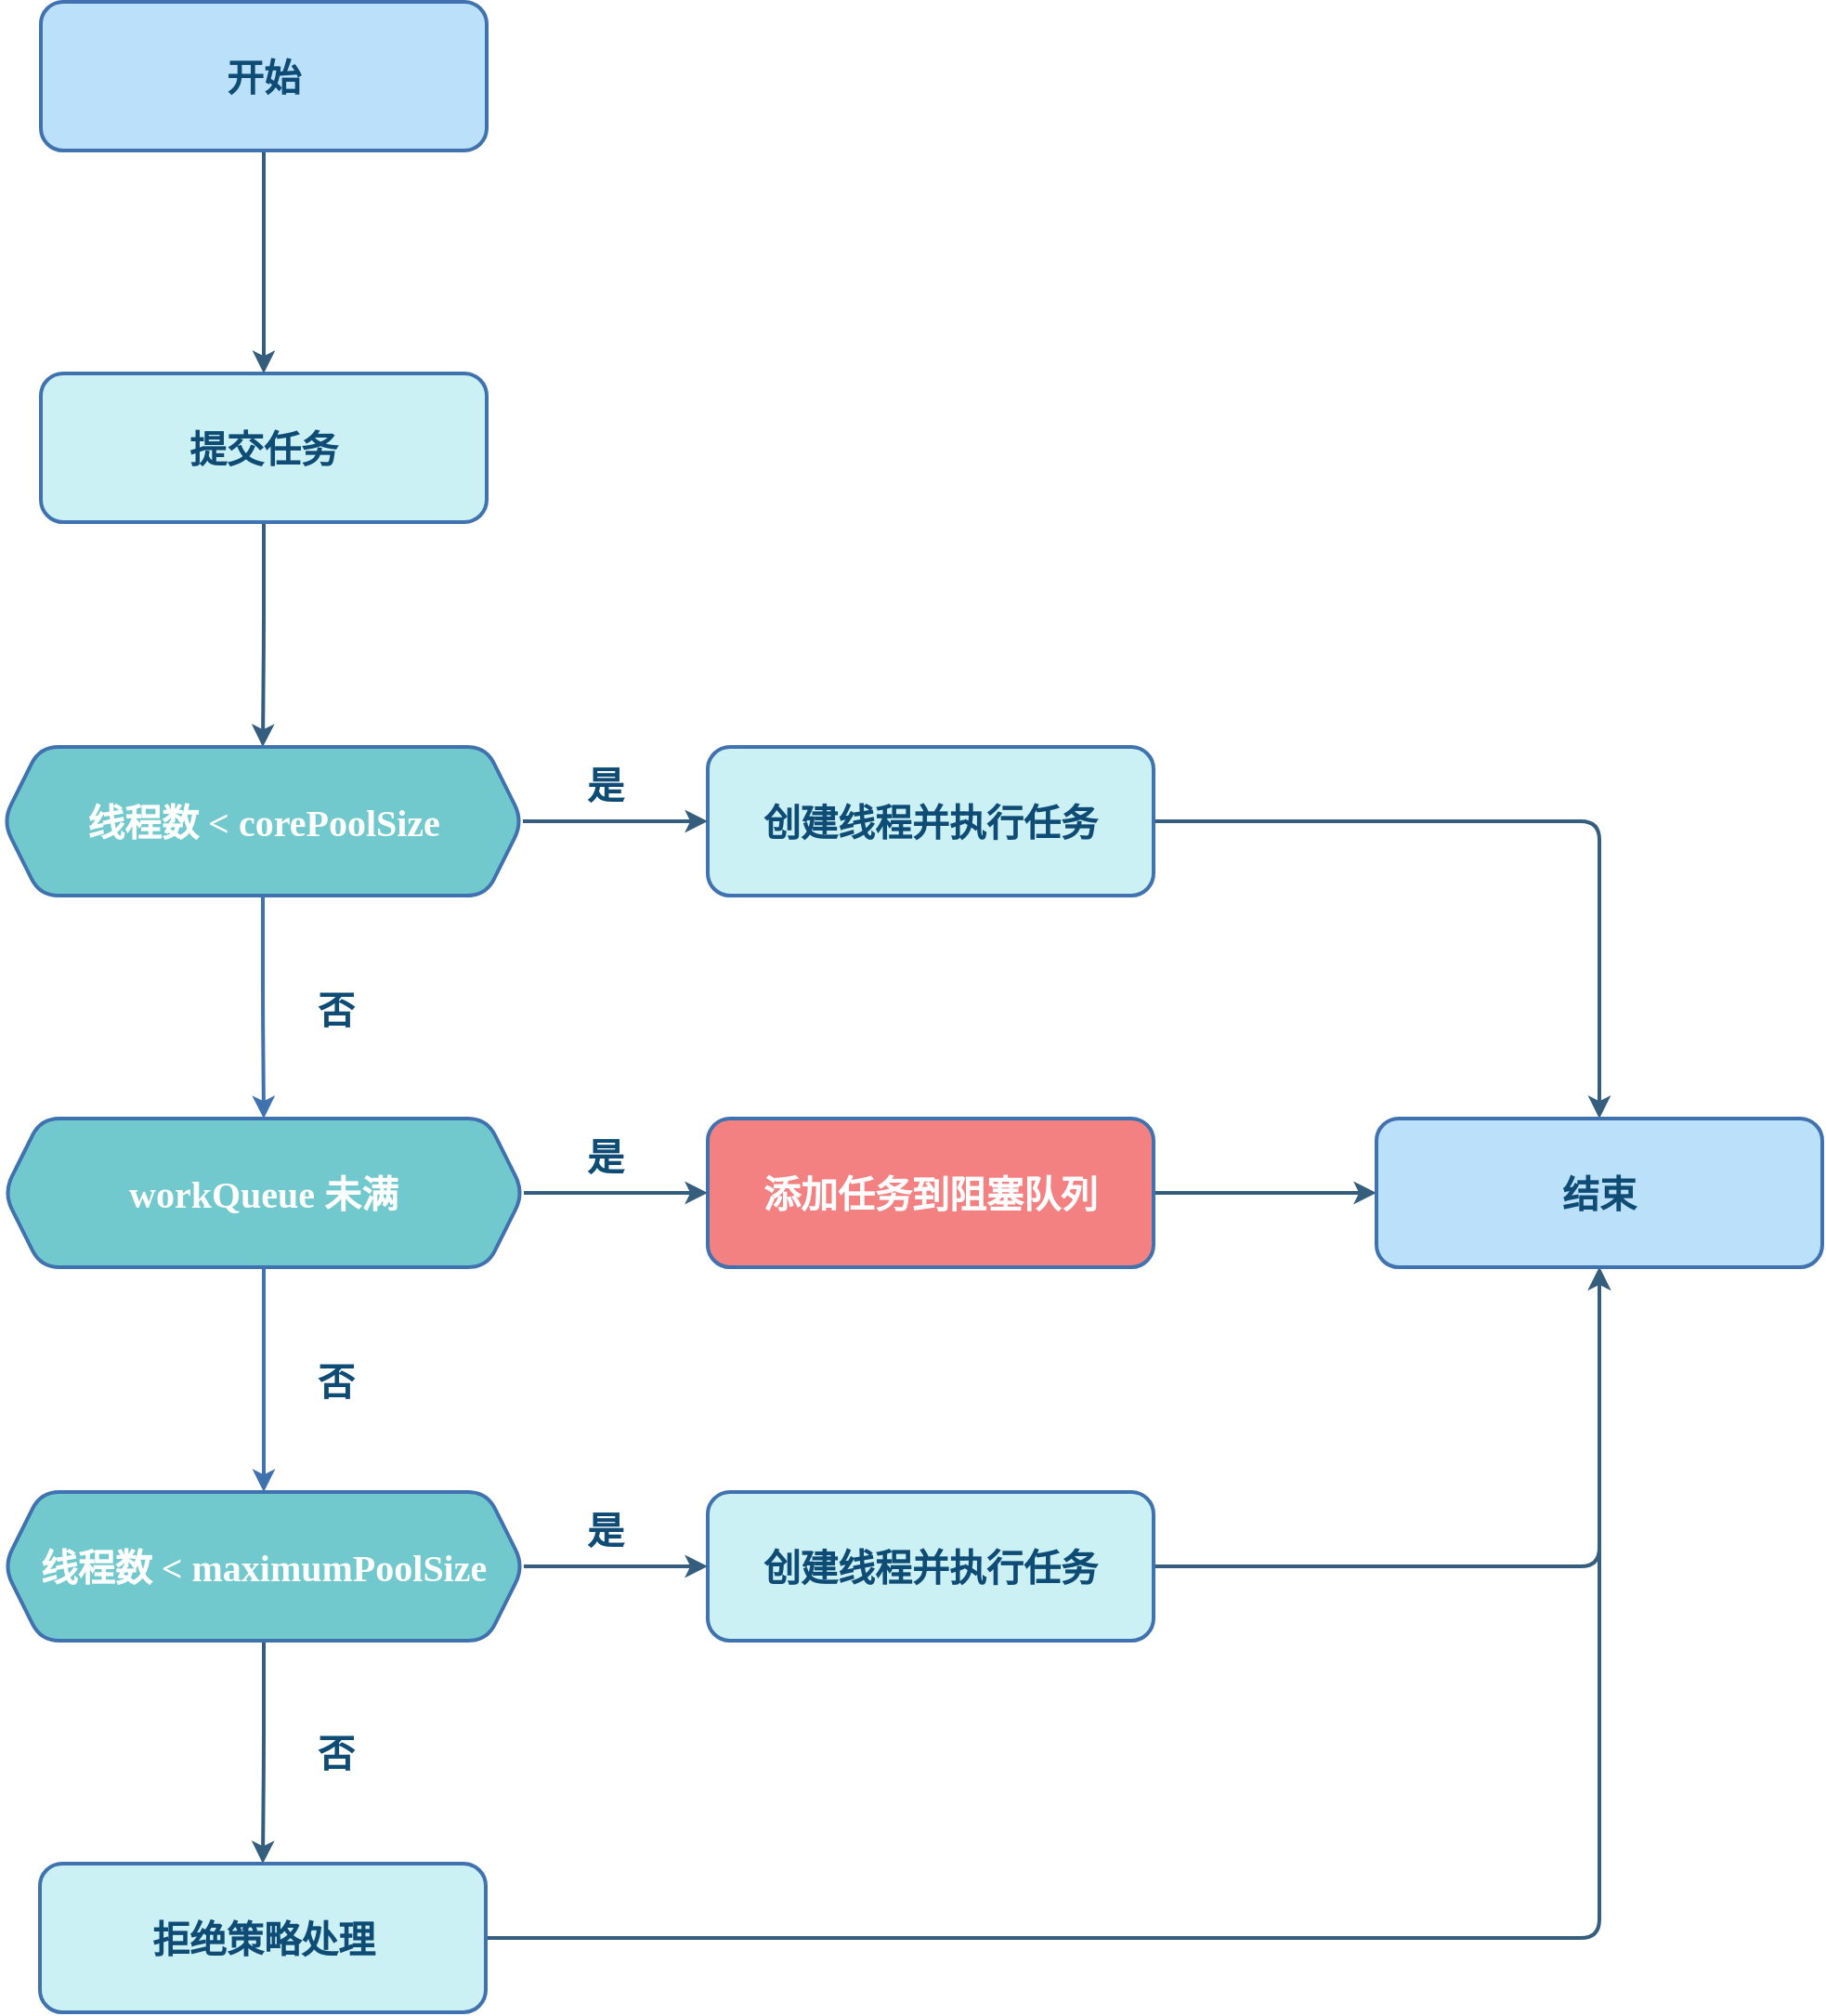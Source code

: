 <mxfile compressed="true" version="22.0.3" type="device" pages="2"><diagram id="NObsYhpSawdT_h31xM0V" name="线程池流程控制"><mxGraphModel dx="2049" dy="1220" grid="1" gridSize="10" guides="1" tooltips="1" connect="1" arrows="1" fold="1" page="1" pageScale="1" pageWidth="1169" pageHeight="1654" math="0" shadow="0"><root><mxCell id="0"/><mxCell id="1" parent="0"/><mxCell id="sztXJnruO4e97qHpHMPJ-2" style="edgeStyle=orthogonalEdgeStyle;shape=connector;rounded=1;orthogonalLoop=1;jettySize=auto;html=1;entryX=0.5;entryY=0;entryDx=0;entryDy=0;shadow=0;labelBackgroundColor=default;strokeColor=#355E7E;strokeWidth=2;align=center;verticalAlign=middle;fontFamily=Comic Sans MS;fontSize=20;fontColor=#0F4C75;endArrow=classic;fontStyle=1" parent="1" source="10BSjDhHF_9ePvFEVl0W-1" target="10BSjDhHF_9ePvFEVl0W-20" edge="1"><mxGeometry relative="1" as="geometry"/></mxCell><mxCell id="10BSjDhHF_9ePvFEVl0W-1" value="创建线程并执行任务" style="rounded=1;whiteSpace=wrap;html=1;fillColor=#CBF1F5;strokeColor=#3F72AF;shadow=0;fontFamily=Comic Sans MS;fontStyle=1;fontSize=20;fontColor=#0F4C75;strokeWidth=2;" parent="1" vertex="1"><mxGeometry x="600" y="599" width="240" height="80" as="geometry"/></mxCell><mxCell id="sztXJnruO4e97qHpHMPJ-1" value="" style="edgeStyle=orthogonalEdgeStyle;shape=connector;rounded=1;orthogonalLoop=1;jettySize=auto;html=1;shadow=0;labelBackgroundColor=default;strokeColor=#355E7E;strokeWidth=2;align=center;verticalAlign=middle;fontFamily=Comic Sans MS;fontSize=20;fontColor=#0F4C75;endArrow=classic;fontStyle=1" parent="1" source="10BSjDhHF_9ePvFEVl0W-2" target="10BSjDhHF_9ePvFEVl0W-20" edge="1"><mxGeometry relative="1" as="geometry"/></mxCell><mxCell id="10BSjDhHF_9ePvFEVl0W-2" value="添加任务到阻塞队列" style="rounded=1;whiteSpace=wrap;html=1;fillColor=#F38181;strokeColor=#3F72AF;shadow=0;fontFamily=Comic Sans MS;fontStyle=1;fontSize=20;fontColor=#FFFFFF;strokeWidth=2;" parent="1" vertex="1"><mxGeometry x="600" y="799" width="240" height="80" as="geometry"/></mxCell><mxCell id="sztXJnruO4e97qHpHMPJ-3" style="edgeStyle=orthogonalEdgeStyle;shape=connector;rounded=1;orthogonalLoop=1;jettySize=auto;html=1;entryX=0.5;entryY=1;entryDx=0;entryDy=0;shadow=0;labelBackgroundColor=default;strokeColor=#355E7E;strokeWidth=2;align=center;verticalAlign=middle;fontFamily=Comic Sans MS;fontSize=20;fontColor=#0F4C75;endArrow=classic;fontStyle=1" parent="1" source="10BSjDhHF_9ePvFEVl0W-3" target="10BSjDhHF_9ePvFEVl0W-20" edge="1"><mxGeometry relative="1" as="geometry"/></mxCell><mxCell id="10BSjDhHF_9ePvFEVl0W-3" value="创建线程并执行任务" style="rounded=1;whiteSpace=wrap;html=1;fillColor=#CBF1F5;strokeColor=#3F72AF;shadow=0;fontFamily=Comic Sans MS;fontStyle=1;fontSize=20;fontColor=#0F4C75;strokeWidth=2;" parent="1" vertex="1"><mxGeometry x="600" y="1000" width="240" height="80" as="geometry"/></mxCell><mxCell id="10BSjDhHF_9ePvFEVl0W-8" value="" style="edgeStyle=orthogonalEdgeStyle;shape=connector;rounded=1;orthogonalLoop=1;jettySize=auto;html=1;shadow=0;labelBackgroundColor=default;strokeColor=#3F72AF;strokeWidth=2;align=center;verticalAlign=middle;fontFamily=Comic Sans MS;fontSize=20;fontColor=#0F4C75;endArrow=classic;entryX=0.5;entryY=0;entryDx=0;entryDy=0;exitX=0.5;exitY=1;exitDx=0;exitDy=0;fontStyle=1" parent="1" source="XlKShMAepj0ZHS1vkXrc-2" target="XlKShMAepj0ZHS1vkXrc-3" edge="1"><mxGeometry relative="1" as="geometry"><mxPoint x="361" y="698.0" as="sourcePoint"/><mxPoint x="361" y="778.0" as="targetPoint"/></mxGeometry></mxCell><mxCell id="10BSjDhHF_9ePvFEVl0W-19" style="edgeStyle=orthogonalEdgeStyle;shape=connector;rounded=1;orthogonalLoop=1;jettySize=auto;html=1;entryX=0;entryY=0.5;entryDx=0;entryDy=0;shadow=0;labelBackgroundColor=default;strokeColor=#355E7E;strokeWidth=2;align=center;verticalAlign=middle;fontFamily=Comic Sans MS;fontSize=20;fontColor=#0F4C75;endArrow=classic;fontStyle=1;exitX=1;exitY=0.5;exitDx=0;exitDy=0;" parent="1" source="XlKShMAepj0ZHS1vkXrc-2" target="10BSjDhHF_9ePvFEVl0W-1" edge="1"><mxGeometry relative="1" as="geometry"><mxPoint x="536" y="638.0" as="sourcePoint"/></mxGeometry></mxCell><mxCell id="10BSjDhHF_9ePvFEVl0W-9" value="" style="edgeStyle=orthogonalEdgeStyle;shape=connector;rounded=1;orthogonalLoop=1;jettySize=auto;html=1;shadow=0;labelBackgroundColor=default;strokeColor=#3F72AF;strokeWidth=2;align=center;verticalAlign=middle;fontFamily=Comic Sans MS;fontSize=20;fontColor=#0F4C75;endArrow=classic;exitX=0.5;exitY=1;exitDx=0;exitDy=0;entryX=0.5;entryY=0;entryDx=0;entryDy=0;fontStyle=1" parent="1" source="XlKShMAepj0ZHS1vkXrc-3" target="XlKShMAepj0ZHS1vkXrc-4" edge="1"><mxGeometry relative="1" as="geometry"><mxPoint x="361" y="898" as="sourcePoint"/><mxPoint x="361" y="978" as="targetPoint"/></mxGeometry></mxCell><mxCell id="10BSjDhHF_9ePvFEVl0W-18" style="edgeStyle=orthogonalEdgeStyle;shape=connector;rounded=1;orthogonalLoop=1;jettySize=auto;html=1;entryX=0;entryY=0.5;entryDx=0;entryDy=0;shadow=0;labelBackgroundColor=default;strokeColor=#355E7E;strokeWidth=2;align=center;verticalAlign=middle;fontFamily=Comic Sans MS;fontSize=20;fontColor=#0F4C75;endArrow=classic;fontStyle=1;exitX=1;exitY=0.5;exitDx=0;exitDy=0;" parent="1" source="XlKShMAepj0ZHS1vkXrc-3" target="10BSjDhHF_9ePvFEVl0W-2" edge="1"><mxGeometry relative="1" as="geometry"><mxPoint x="536" y="838.0" as="sourcePoint"/></mxGeometry></mxCell><mxCell id="10BSjDhHF_9ePvFEVl0W-15" style="edgeStyle=orthogonalEdgeStyle;shape=connector;rounded=1;orthogonalLoop=1;jettySize=auto;html=1;entryX=0.5;entryY=0;entryDx=0;entryDy=0;shadow=0;labelBackgroundColor=default;strokeColor=#355E7E;strokeWidth=2;align=center;verticalAlign=middle;fontFamily=Comic Sans MS;fontSize=20;fontColor=#0F4C75;endArrow=classic;exitX=0.5;exitY=1;exitDx=0;exitDy=0;fontStyle=1" parent="1" source="XlKShMAepj0ZHS1vkXrc-4" target="10BSjDhHF_9ePvFEVl0W-12" edge="1"><mxGeometry relative="1" as="geometry"><mxPoint x="361" y="1098" as="sourcePoint"/></mxGeometry></mxCell><mxCell id="10BSjDhHF_9ePvFEVl0W-17" style="edgeStyle=orthogonalEdgeStyle;shape=connector;rounded=1;orthogonalLoop=1;jettySize=auto;html=1;entryX=0;entryY=0.5;entryDx=0;entryDy=0;shadow=0;labelBackgroundColor=default;strokeColor=#355E7E;strokeWidth=2;align=center;verticalAlign=middle;fontFamily=Comic Sans MS;fontSize=20;fontColor=#0F4C75;endArrow=classic;fontStyle=1;exitX=1;exitY=0.5;exitDx=0;exitDy=0;" parent="1" source="XlKShMAepj0ZHS1vkXrc-4" target="10BSjDhHF_9ePvFEVl0W-3" edge="1"><mxGeometry relative="1" as="geometry"><mxPoint x="536" y="1038" as="sourcePoint"/></mxGeometry></mxCell><mxCell id="10BSjDhHF_9ePvFEVl0W-14" style="edgeStyle=orthogonalEdgeStyle;shape=connector;rounded=1;orthogonalLoop=1;jettySize=auto;html=1;shadow=0;labelBackgroundColor=default;strokeColor=#355E7E;strokeWidth=2;align=center;verticalAlign=middle;fontFamily=Comic Sans MS;fontSize=20;fontColor=#0F4C75;endArrow=classic;entryX=0.5;entryY=0;entryDx=0;entryDy=0;fontStyle=1" parent="1" source="10BSjDhHF_9ePvFEVl0W-10" target="XlKShMAepj0ZHS1vkXrc-2" edge="1"><mxGeometry relative="1" as="geometry"><mxPoint x="361" y="578" as="targetPoint"/></mxGeometry></mxCell><mxCell id="10BSjDhHF_9ePvFEVl0W-10" value="提交任务" style="rounded=1;whiteSpace=wrap;html=1;fillColor=#CBF1F5;strokeColor=#3F72AF;shadow=0;fontFamily=Comic Sans MS;fontStyle=1;fontSize=20;fontColor=#0F4C75;strokeWidth=2;" parent="1" vertex="1"><mxGeometry x="241" y="398" width="240" height="80" as="geometry"/></mxCell><mxCell id="10BSjDhHF_9ePvFEVl0W-13" style="edgeStyle=orthogonalEdgeStyle;shape=connector;rounded=1;orthogonalLoop=1;jettySize=auto;html=1;shadow=0;labelBackgroundColor=default;strokeColor=#355E7E;strokeWidth=2;align=center;verticalAlign=middle;fontFamily=Comic Sans MS;fontSize=20;fontColor=#0F4C75;endArrow=classic;fontStyle=1" parent="1" source="10BSjDhHF_9ePvFEVl0W-11" target="10BSjDhHF_9ePvFEVl0W-10" edge="1"><mxGeometry relative="1" as="geometry"/></mxCell><mxCell id="10BSjDhHF_9ePvFEVl0W-11" value="开始" style="rounded=1;whiteSpace=wrap;html=1;fillColor=#BBE1FA;strokeColor=#3F72AF;shadow=0;fontFamily=Comic Sans MS;fontStyle=1;fontSize=20;fontColor=#0F4C75;strokeWidth=2;" parent="1" vertex="1"><mxGeometry x="241" y="198" width="240" height="80" as="geometry"/></mxCell><mxCell id="sztXJnruO4e97qHpHMPJ-4" style="edgeStyle=orthogonalEdgeStyle;shape=connector;rounded=1;orthogonalLoop=1;jettySize=auto;html=1;entryX=0.5;entryY=1;entryDx=0;entryDy=0;shadow=0;labelBackgroundColor=default;strokeColor=#355E7E;strokeWidth=2;align=center;verticalAlign=middle;fontFamily=Comic Sans MS;fontSize=20;fontColor=#0F4C75;endArrow=classic;fontStyle=1" parent="1" source="10BSjDhHF_9ePvFEVl0W-12" target="10BSjDhHF_9ePvFEVl0W-20" edge="1"><mxGeometry relative="1" as="geometry"/></mxCell><mxCell id="10BSjDhHF_9ePvFEVl0W-12" value="拒绝策略处理" style="rounded=1;whiteSpace=wrap;html=1;fillColor=#CBF1F5;strokeColor=#3F72AF;shadow=0;fontFamily=Comic Sans MS;fontStyle=1;fontSize=20;fontColor=#0F4C75;strokeWidth=2;" parent="1" vertex="1"><mxGeometry x="240.5" y="1200" width="240" height="80" as="geometry"/></mxCell><mxCell id="10BSjDhHF_9ePvFEVl0W-20" value="结束" style="rounded=1;whiteSpace=wrap;html=1;fillColor=#BBE1FA;strokeColor=#3F72AF;shadow=0;fontFamily=Comic Sans MS;fontStyle=1;fontSize=20;fontColor=#0F4C75;strokeWidth=2;" parent="1" vertex="1"><mxGeometry x="960" y="799" width="240" height="80" as="geometry"/></mxCell><mxCell id="XlKShMAepj0ZHS1vkXrc-2" value="线程数 &amp;lt; corePoolSize" style="shape=hexagon;perimeter=hexagonPerimeter2;whiteSpace=wrap;html=1;fixedSize=1;rounded=1;shadow=0;strokeColor=#3F72AF;strokeWidth=2;align=center;verticalAlign=middle;fontFamily=Comic Sans MS;fontSize=20;fontColor=#FFFFFF;fillColor=#71C9CE;fontStyle=1" parent="1" vertex="1"><mxGeometry x="220.5" y="599" width="280" height="80" as="geometry"/></mxCell><mxCell id="XlKShMAepj0ZHS1vkXrc-3" value="workQueue 未满" style="shape=hexagon;perimeter=hexagonPerimeter2;whiteSpace=wrap;html=1;fixedSize=1;rounded=1;shadow=0;strokeColor=#3F72AF;strokeWidth=2;align=center;verticalAlign=middle;fontFamily=Comic Sans MS;fontSize=20;fontColor=#FFFFFF;fillColor=#71C9CE;fontStyle=1" parent="1" vertex="1"><mxGeometry x="221" y="799" width="280" height="80" as="geometry"/></mxCell><mxCell id="XlKShMAepj0ZHS1vkXrc-4" value="线程数 &amp;lt; maximumPoolSize" style="shape=hexagon;perimeter=hexagonPerimeter2;whiteSpace=wrap;html=1;fixedSize=1;rounded=1;shadow=0;strokeColor=#3F72AF;strokeWidth=2;align=center;verticalAlign=middle;fontFamily=Comic Sans MS;fontSize=20;fontColor=#FFFFFF;fillColor=#71C9CE;fontStyle=1" parent="1" vertex="1"><mxGeometry x="221" y="1000" width="280" height="80" as="geometry"/></mxCell><mxCell id="_4KyxDr7YwrVxtcodyNZ-1" value="是" style="rounded=1;whiteSpace=wrap;html=1;fillColor=none;strokeColor=none;shadow=0;fontFamily=Comic Sans MS;fontStyle=1;fontSize=20;fontColor=#0F4C75;strokeWidth=2;" vertex="1" parent="1"><mxGeometry x="505" y="599" width="80" height="40" as="geometry"/></mxCell><mxCell id="_4KyxDr7YwrVxtcodyNZ-3" value="是" style="rounded=1;whiteSpace=wrap;html=1;fillColor=none;strokeColor=none;shadow=0;fontFamily=Comic Sans MS;fontStyle=1;fontSize=20;fontColor=#0F4C75;strokeWidth=2;" vertex="1" parent="1"><mxGeometry x="505" y="799" width="80" height="40" as="geometry"/></mxCell><mxCell id="_4KyxDr7YwrVxtcodyNZ-4" value="是" style="rounded=1;whiteSpace=wrap;html=1;fillColor=none;strokeColor=none;shadow=0;fontFamily=Comic Sans MS;fontStyle=1;fontSize=20;fontColor=#0F4C75;strokeWidth=2;" vertex="1" parent="1"><mxGeometry x="505" y="1000" width="80" height="40" as="geometry"/></mxCell><mxCell id="_4KyxDr7YwrVxtcodyNZ-5" value="否" style="rounded=1;whiteSpace=wrap;html=1;fillColor=none;strokeColor=none;shadow=0;fontFamily=Comic Sans MS;fontStyle=1;fontSize=20;fontColor=#0F4C75;strokeWidth=2;" vertex="1" parent="1"><mxGeometry x="360" y="720" width="80" height="40" as="geometry"/></mxCell><mxCell id="_4KyxDr7YwrVxtcodyNZ-6" value="否" style="rounded=1;whiteSpace=wrap;html=1;fillColor=none;strokeColor=none;shadow=0;fontFamily=Comic Sans MS;fontStyle=1;fontSize=20;fontColor=#0F4C75;strokeWidth=2;" vertex="1" parent="1"><mxGeometry x="360" y="920" width="80" height="40" as="geometry"/></mxCell><mxCell id="_4KyxDr7YwrVxtcodyNZ-7" value="否" style="rounded=1;whiteSpace=wrap;html=1;fillColor=none;strokeColor=none;shadow=0;fontFamily=Comic Sans MS;fontStyle=1;fontSize=20;fontColor=#0F4C75;strokeWidth=2;" vertex="1" parent="1"><mxGeometry x="360" y="1120" width="80" height="40" as="geometry"/></mxCell></root></mxGraphModel></diagram><diagram name="线程池状态" id="A8a_ekGSQpXvn9HcGt-r"><mxGraphModel dx="2026" dy="-457" grid="1" gridSize="10" guides="1" tooltips="1" connect="1" arrows="1" fold="1" page="1" pageScale="1" pageWidth="2336" pageHeight="1654" math="0" shadow="0"><root><mxCell id="MvNhsq1XyQ3ZakgDOgjF-0"/><mxCell id="MvNhsq1XyQ3ZakgDOgjF-1" parent="MvNhsq1XyQ3ZakgDOgjF-0"/><mxCell id="3_Z3sg9u9fb3VnQunkA9-4" style="edgeStyle=orthogonalEdgeStyle;shape=connector;rounded=1;orthogonalLoop=1;jettySize=auto;html=1;entryX=0;entryY=0.5;entryDx=0;entryDy=0;shadow=0;labelBackgroundColor=default;strokeColor=#355E7E;strokeWidth=2;align=center;verticalAlign=middle;fontFamily=Comic Sans MS;fontSize=18;fontColor=#0F4C75;endArrow=classic;exitX=0.5;exitY=0;exitDx=0;exitDy=0;fontStyle=1" parent="MvNhsq1XyQ3ZakgDOgjF-1" source="MvNhsq1XyQ3ZakgDOgjF-18" target="3_Z3sg9u9fb3VnQunkA9-0" edge="1"><mxGeometry relative="1" as="geometry"/></mxCell><mxCell id="3_Z3sg9u9fb3VnQunkA9-5" style="edgeStyle=orthogonalEdgeStyle;shape=connector;rounded=1;orthogonalLoop=1;jettySize=auto;html=1;entryX=0;entryY=0.5;entryDx=0;entryDy=0;shadow=0;labelBackgroundColor=default;strokeColor=#355E7E;strokeWidth=2;align=center;verticalAlign=middle;fontFamily=Comic Sans MS;fontSize=11;fontColor=#0F4C75;endArrow=classic;exitX=0.5;exitY=1;exitDx=0;exitDy=0;fontStyle=1" parent="MvNhsq1XyQ3ZakgDOgjF-1" source="MvNhsq1XyQ3ZakgDOgjF-18" target="3_Z3sg9u9fb3VnQunkA9-1" edge="1"><mxGeometry relative="1" as="geometry"/></mxCell><mxCell id="MvNhsq1XyQ3ZakgDOgjF-18" value="RUNNING" style="rounded=1;whiteSpace=wrap;html=1;fillColor=#71C9CE;strokeColor=#3F72AF;shadow=0;fontFamily=Comic Sans MS;fontStyle=1;fontSize=20;fontColor=#FFFFFF;strokeWidth=2;" parent="MvNhsq1XyQ3ZakgDOgjF-1" vertex="1"><mxGeometry x="680" y="2441" width="160" height="80" as="geometry"/></mxCell><mxCell id="MvNhsq1XyQ3ZakgDOgjF-22" value="shutdown" style="text;whiteSpace=wrap;align=center;verticalAlign=middle;fontSize=18;fontColor=#0F4C75;shadow=0;fontFamily=Comic Sans MS;fontStyle=1" parent="MvNhsq1XyQ3ZakgDOgjF-1" vertex="1"><mxGeometry x="800" y="2301" width="150" height="40" as="geometry"/></mxCell><mxCell id="3_Z3sg9u9fb3VnQunkA9-7" style="edgeStyle=orthogonalEdgeStyle;shape=connector;rounded=1;orthogonalLoop=1;jettySize=auto;html=1;shadow=0;labelBackgroundColor=default;strokeColor=#355E7E;strokeWidth=2;align=center;verticalAlign=middle;fontFamily=Comic Sans MS;fontSize=11;fontColor=#0F4C75;endArrow=classic;fontStyle=1" parent="MvNhsq1XyQ3ZakgDOgjF-1" source="3_Z3sg9u9fb3VnQunkA9-0" target="3_Z3sg9u9fb3VnQunkA9-1" edge="1"><mxGeometry relative="1" as="geometry"/></mxCell><mxCell id="3_Z3sg9u9fb3VnQunkA9-9" style="edgeStyle=orthogonalEdgeStyle;shape=connector;rounded=1;orthogonalLoop=1;jettySize=auto;html=1;entryX=0.5;entryY=0;entryDx=0;entryDy=0;shadow=0;labelBackgroundColor=default;strokeColor=#355E7E;strokeWidth=2;align=center;verticalAlign=middle;fontFamily=Comic Sans MS;fontSize=11;fontColor=#0F4C75;endArrow=classic;fontStyle=1" parent="MvNhsq1XyQ3ZakgDOgjF-1" source="3_Z3sg9u9fb3VnQunkA9-0" target="3_Z3sg9u9fb3VnQunkA9-2" edge="1"><mxGeometry relative="1" as="geometry"/></mxCell><mxCell id="3_Z3sg9u9fb3VnQunkA9-0" value="SHUTDOWN" style="rounded=1;whiteSpace=wrap;html=1;fillColor=#A6E3E9;strokeColor=#3F72AF;shadow=0;fontFamily=Comic Sans MS;fontStyle=1;fontSize=20;fontColor=#0F4C75;strokeWidth=2;" parent="MvNhsq1XyQ3ZakgDOgjF-1" vertex="1"><mxGeometry x="1000" y="2321" width="160" height="80" as="geometry"/></mxCell><mxCell id="3_Z3sg9u9fb3VnQunkA9-10" style="edgeStyle=orthogonalEdgeStyle;shape=connector;rounded=1;orthogonalLoop=1;jettySize=auto;html=1;entryX=0.5;entryY=1;entryDx=0;entryDy=0;shadow=0;labelBackgroundColor=default;strokeColor=#355E7E;strokeWidth=2;align=center;verticalAlign=middle;fontFamily=Comic Sans MS;fontSize=11;fontColor=#0F4C75;endArrow=classic;fontStyle=1" parent="MvNhsq1XyQ3ZakgDOgjF-1" source="3_Z3sg9u9fb3VnQunkA9-1" target="3_Z3sg9u9fb3VnQunkA9-2" edge="1"><mxGeometry relative="1" as="geometry"/></mxCell><mxCell id="3_Z3sg9u9fb3VnQunkA9-1" value="STOP" style="rounded=1;whiteSpace=wrap;html=1;fillColor=#A6E3E9;strokeColor=#3F72AF;shadow=0;fontFamily=Comic Sans MS;fontStyle=1;fontSize=20;fontColor=#0F4C75;strokeWidth=2;" parent="MvNhsq1XyQ3ZakgDOgjF-1" vertex="1"><mxGeometry x="1000" y="2562" width="160" height="80" as="geometry"/></mxCell><mxCell id="3_Z3sg9u9fb3VnQunkA9-11" style="edgeStyle=orthogonalEdgeStyle;shape=connector;rounded=1;orthogonalLoop=1;jettySize=auto;html=1;shadow=0;labelBackgroundColor=default;strokeColor=#355E7E;strokeWidth=2;align=center;verticalAlign=middle;fontFamily=Comic Sans MS;fontSize=11;fontColor=#0F4C75;endArrow=classic;fontStyle=1" parent="MvNhsq1XyQ3ZakgDOgjF-1" source="3_Z3sg9u9fb3VnQunkA9-2" target="3_Z3sg9u9fb3VnQunkA9-3" edge="1"><mxGeometry relative="1" as="geometry"/></mxCell><mxCell id="3_Z3sg9u9fb3VnQunkA9-2" value="TIDYING" style="rounded=1;whiteSpace=wrap;html=1;fillColor=#CBF1F5;strokeColor=#3F72AF;shadow=0;fontFamily=Comic Sans MS;fontStyle=1;fontSize=20;fontColor=#0F4C75;strokeWidth=2;" parent="MvNhsq1XyQ3ZakgDOgjF-1" vertex="1"><mxGeometry x="1320" y="2441" width="160" height="80" as="geometry"/></mxCell><mxCell id="3_Z3sg9u9fb3VnQunkA9-3" value="TERMINATED" style="rounded=1;whiteSpace=wrap;html=1;fillColor=#BBE1FA;strokeColor=#3F72AF;shadow=0;fontFamily=Comic Sans MS;fontStyle=1;fontSize=20;fontColor=#0F4C75;strokeWidth=2;" parent="MvNhsq1XyQ3ZakgDOgjF-1" vertex="1"><mxGeometry x="1640" y="2441" width="160" height="80" as="geometry"/></mxCell><mxCell id="3_Z3sg9u9fb3VnQunkA9-6" value="shutdownNow" style="text;whiteSpace=wrap;align=center;verticalAlign=middle;fontSize=18;fontColor=#0F4C75;shadow=0;fontFamily=Comic Sans MS;fontStyle=1" parent="MvNhsq1XyQ3ZakgDOgjF-1" vertex="1"><mxGeometry x="800" y="2621" width="150" height="40" as="geometry"/></mxCell><mxCell id="3_Z3sg9u9fb3VnQunkA9-8" value="shutdownNow" style="text;whiteSpace=wrap;align=center;verticalAlign=middle;fontSize=18;fontColor=#0F4C75;shadow=0;fontFamily=Comic Sans MS;fontStyle=1" parent="MvNhsq1XyQ3ZakgDOgjF-1" vertex="1"><mxGeometry x="920" y="2461" width="150" height="40" as="geometry"/></mxCell><mxCell id="3_Z3sg9u9fb3VnQunkA9-12" value="terminated" style="text;whiteSpace=wrap;align=center;verticalAlign=middle;fontSize=18;fontColor=#0F4C75;shadow=0;fontFamily=Comic Sans MS;fontStyle=1" parent="MvNhsq1XyQ3ZakgDOgjF-1" vertex="1"><mxGeometry x="1480" y="2441" width="150" height="40" as="geometry"/></mxCell><mxCell id="3_Z3sg9u9fb3VnQunkA9-13" value="&lt;div&gt;阻塞队列为空 &amp;amp;&amp;nbsp;&lt;span style=&quot;background-color: initial;&quot;&gt;线程池中&lt;/span&gt;&lt;/div&gt;&lt;div&gt;工作线程数为0&lt;/div&gt;" style="text;html=1;align=center;verticalAlign=middle;resizable=0;points=[];autosize=1;strokeColor=none;fillColor=none;fontSize=18;fontFamily=Comic Sans MS;fontColor=#0F4C75;fontStyle=1" parent="MvNhsq1XyQ3ZakgDOgjF-1" vertex="1"><mxGeometry x="1170" y="2291" width="230" height="60" as="geometry"/></mxCell><mxCell id="3_Z3sg9u9fb3VnQunkA9-14" value="&lt;div&gt;线程池中&lt;/div&gt;&lt;div&gt;工作线程数为0&lt;/div&gt;" style="text;html=1;align=center;verticalAlign=middle;resizable=0;points=[];autosize=1;strokeColor=none;fillColor=none;fontSize=18;fontFamily=Comic Sans MS;fontColor=#0F4C75;fontStyle=1" parent="MvNhsq1XyQ3ZakgDOgjF-1" vertex="1"><mxGeometry x="1215" y="2611" width="140" height="60" as="geometry"/></mxCell><mxCell id="3_Z3sg9u9fb3VnQunkA9-16" style="edgeStyle=orthogonalEdgeStyle;shape=connector;rounded=1;orthogonalLoop=1;jettySize=auto;html=1;entryX=0;entryY=0.5;entryDx=0;entryDy=0;shadow=0;labelBackgroundColor=default;strokeColor=#355E7E;strokeWidth=2;align=center;verticalAlign=middle;fontFamily=Comic Sans MS;fontSize=18;fontColor=#0F4C75;endArrow=classic;fontStyle=1" parent="MvNhsq1XyQ3ZakgDOgjF-1" source="3_Z3sg9u9fb3VnQunkA9-15" target="MvNhsq1XyQ3ZakgDOgjF-18" edge="1"><mxGeometry relative="1" as="geometry"/></mxCell><mxCell id="3_Z3sg9u9fb3VnQunkA9-15" value="" style="ellipse;whiteSpace=wrap;html=1;aspect=fixed;shadow=0;align=center;verticalAlign=middle;fontFamily=Comic Sans MS;fontSize=18;fontColor=#0F4C75;fillColor=#BBE1FA;gradientColor=none;strokeColor=#3282B8;strokeWidth=2;fontStyle=1" parent="MvNhsq1XyQ3ZakgDOgjF-1" vertex="1"><mxGeometry x="440" y="2441" width="80" height="80" as="geometry"/></mxCell></root></mxGraphModel></diagram></mxfile>